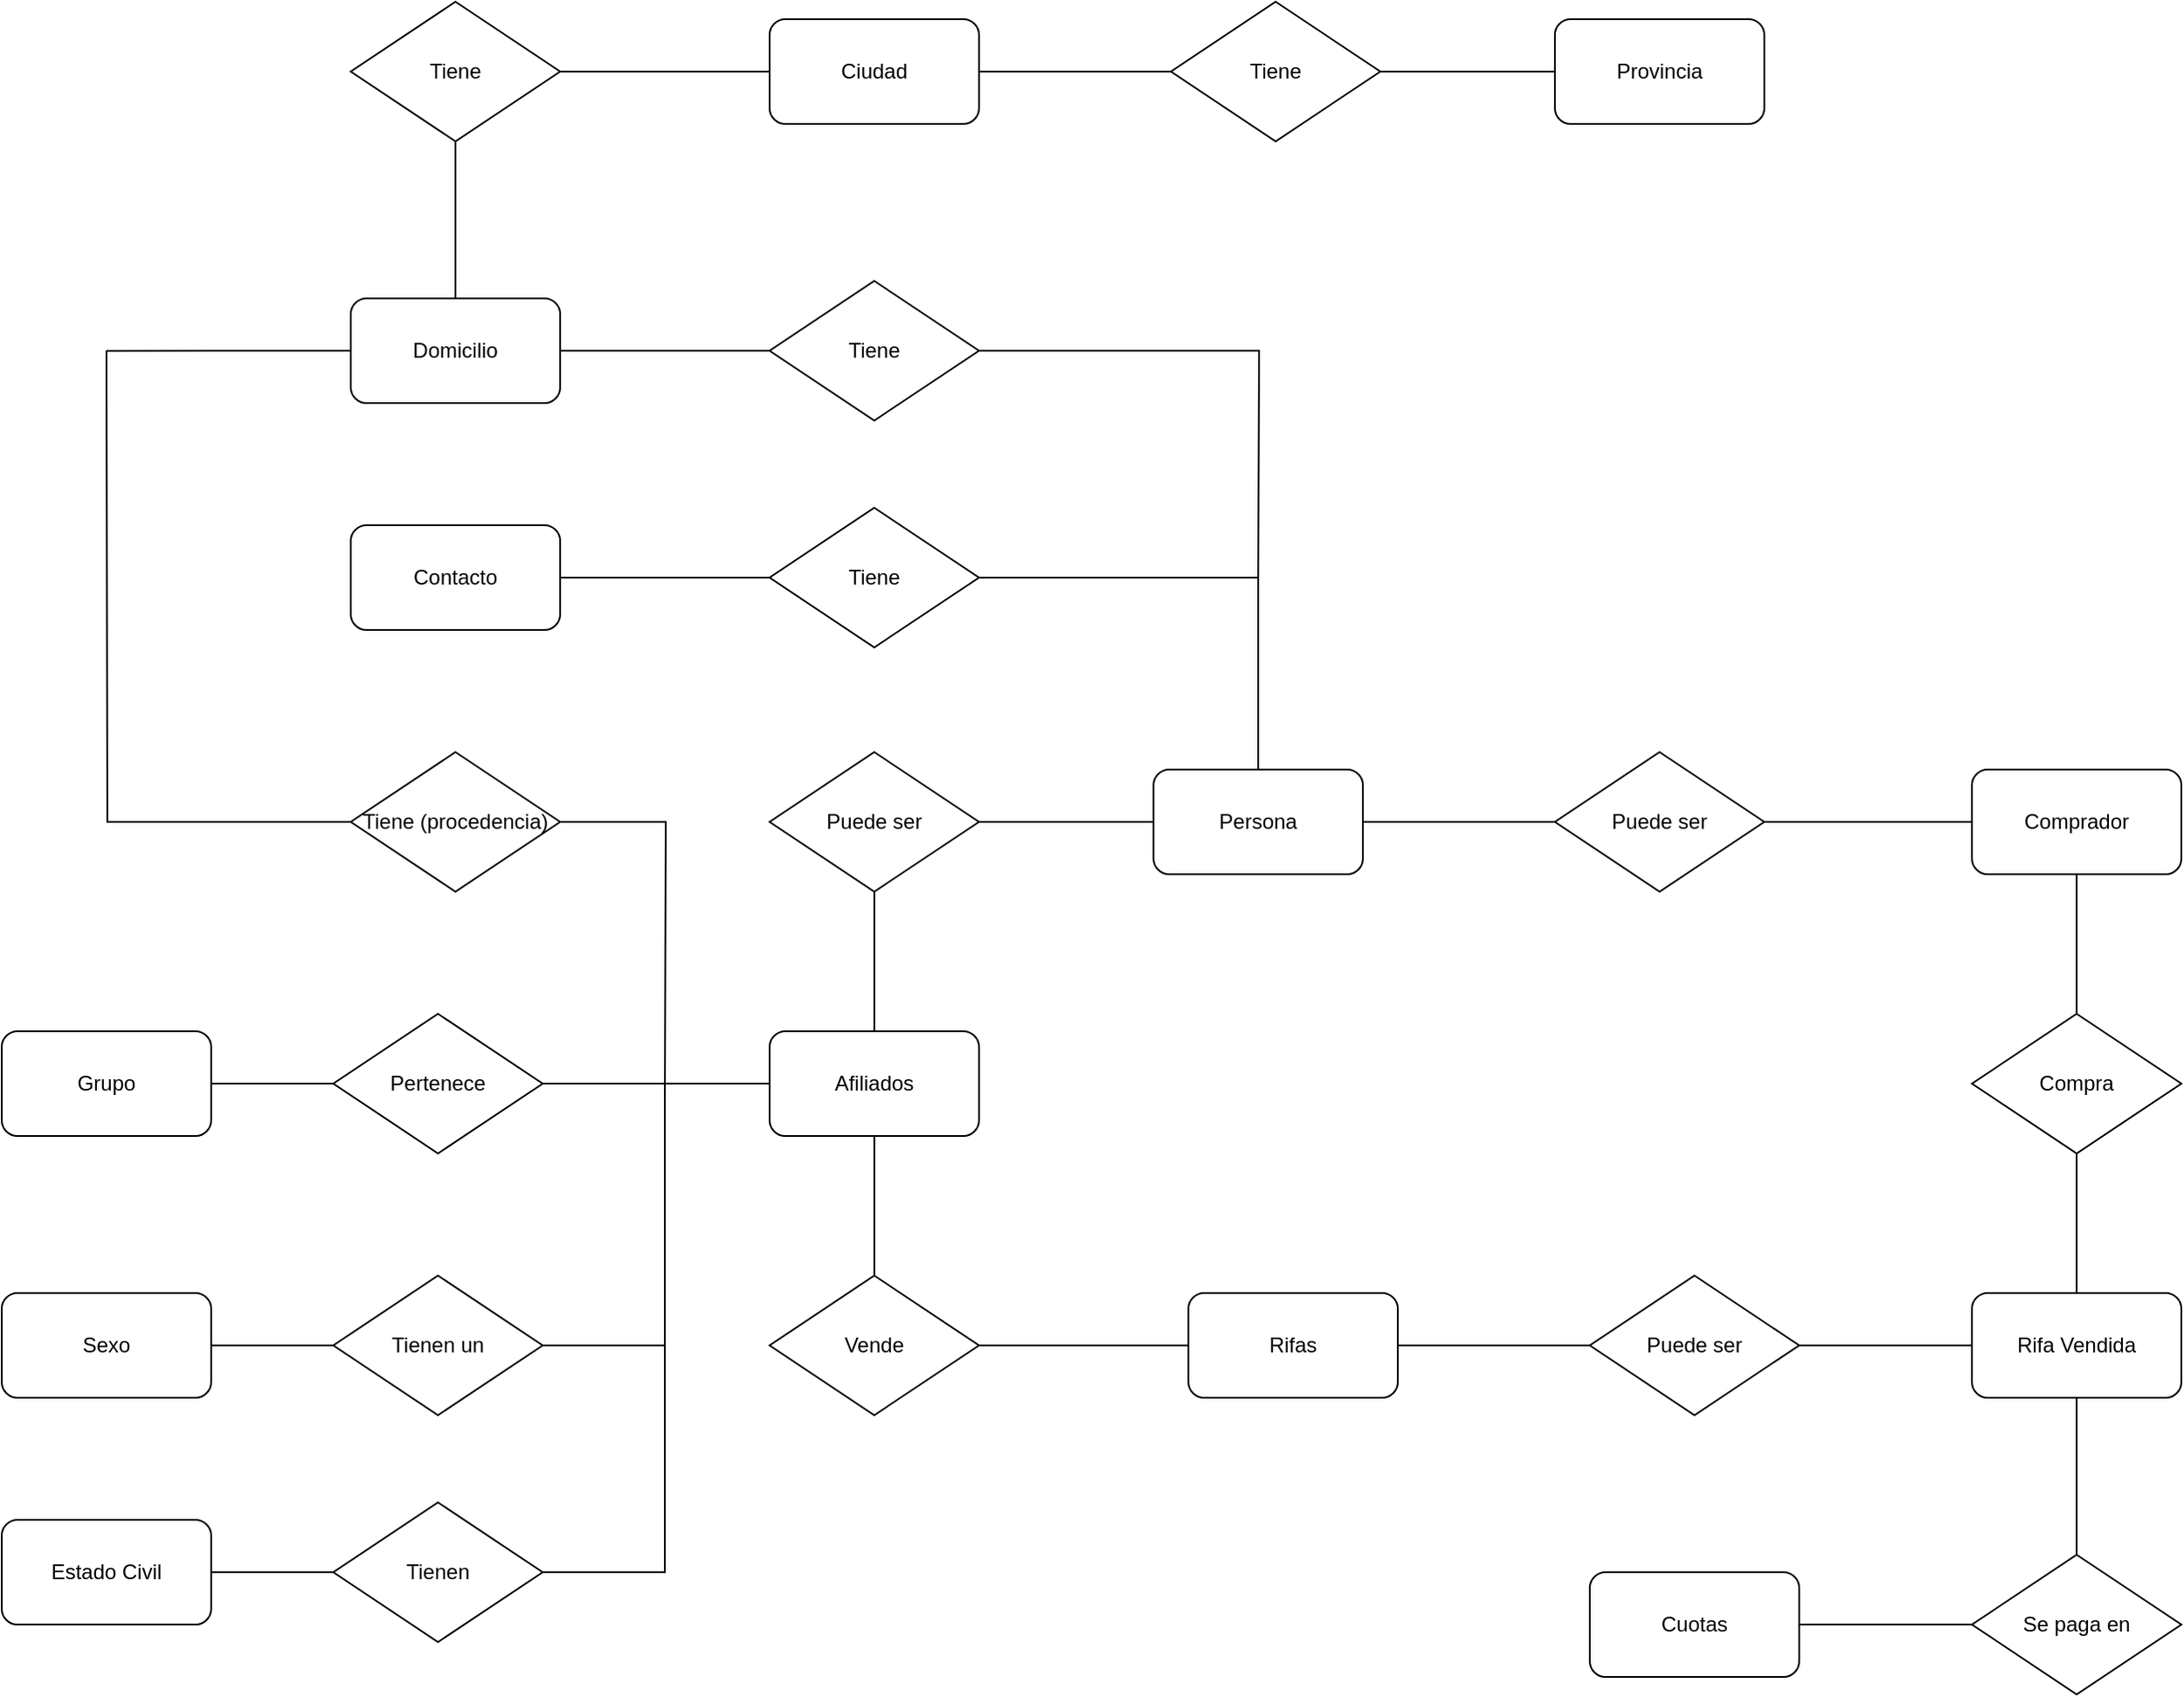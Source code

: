 <mxfile version="14.6.6" type="github">
  <diagram id="x4oDXer3UmMAbWq6n8sA" name="Page-1">
    <mxGraphModel dx="1021" dy="1361" grid="1" gridSize="10" guides="1" tooltips="1" connect="1" arrows="1" fold="1" page="1" pageScale="1" pageWidth="1169" pageHeight="827" math="0" shadow="0">
      <root>
        <mxCell id="0" />
        <mxCell id="1" parent="0" />
        <mxCell id="oe1nVjeeDrZ-jlYFfPf0-22" style="edgeStyle=none;rounded=0;orthogonalLoop=1;jettySize=auto;html=1;exitX=1;exitY=0.5;exitDx=0;exitDy=0;entryX=0;entryY=0.5;entryDx=0;entryDy=0;endArrow=none;endFill=0;" edge="1" parent="1" source="oe1nVjeeDrZ-jlYFfPf0-1" target="oe1nVjeeDrZ-jlYFfPf0-2">
          <mxGeometry relative="1" as="geometry" />
        </mxCell>
        <mxCell id="oe1nVjeeDrZ-jlYFfPf0-1" value="Grupo" style="rounded=1;whiteSpace=wrap;html=1;" vertex="1" parent="1">
          <mxGeometry x="40" y="290" width="120" height="60" as="geometry" />
        </mxCell>
        <mxCell id="oe1nVjeeDrZ-jlYFfPf0-24" style="edgeStyle=none;rounded=0;orthogonalLoop=1;jettySize=auto;html=1;exitX=1;exitY=0.5;exitDx=0;exitDy=0;entryX=0;entryY=0.5;entryDx=0;entryDy=0;endArrow=none;endFill=0;" edge="1" parent="1" source="oe1nVjeeDrZ-jlYFfPf0-2" target="oe1nVjeeDrZ-jlYFfPf0-3">
          <mxGeometry relative="1" as="geometry" />
        </mxCell>
        <mxCell id="oe1nVjeeDrZ-jlYFfPf0-2" value="Pertenece" style="rhombus;whiteSpace=wrap;html=1;" vertex="1" parent="1">
          <mxGeometry x="230" y="280" width="120" height="80" as="geometry" />
        </mxCell>
        <mxCell id="oe1nVjeeDrZ-jlYFfPf0-25" style="edgeStyle=none;rounded=0;orthogonalLoop=1;jettySize=auto;html=1;exitX=0.5;exitY=1;exitDx=0;exitDy=0;entryX=0.5;entryY=0;entryDx=0;entryDy=0;endArrow=none;endFill=0;" edge="1" parent="1" source="oe1nVjeeDrZ-jlYFfPf0-3" target="oe1nVjeeDrZ-jlYFfPf0-4">
          <mxGeometry relative="1" as="geometry" />
        </mxCell>
        <mxCell id="oe1nVjeeDrZ-jlYFfPf0-3" value="Afiliados" style="rounded=1;whiteSpace=wrap;html=1;" vertex="1" parent="1">
          <mxGeometry x="480" y="290" width="120" height="60" as="geometry" />
        </mxCell>
        <mxCell id="oe1nVjeeDrZ-jlYFfPf0-26" style="edgeStyle=none;rounded=0;orthogonalLoop=1;jettySize=auto;html=1;exitX=1;exitY=0.5;exitDx=0;exitDy=0;entryX=0;entryY=0.5;entryDx=0;entryDy=0;endArrow=none;endFill=0;" edge="1" parent="1" source="oe1nVjeeDrZ-jlYFfPf0-4" target="oe1nVjeeDrZ-jlYFfPf0-5">
          <mxGeometry relative="1" as="geometry" />
        </mxCell>
        <mxCell id="oe1nVjeeDrZ-jlYFfPf0-4" value="Vende" style="rhombus;whiteSpace=wrap;html=1;" vertex="1" parent="1">
          <mxGeometry x="480" y="430" width="120" height="80" as="geometry" />
        </mxCell>
        <mxCell id="oe1nVjeeDrZ-jlYFfPf0-27" style="edgeStyle=none;rounded=0;orthogonalLoop=1;jettySize=auto;html=1;exitX=1;exitY=0.5;exitDx=0;exitDy=0;entryX=0;entryY=0.5;entryDx=0;entryDy=0;endArrow=none;endFill=0;" edge="1" parent="1" source="oe1nVjeeDrZ-jlYFfPf0-5" target="oe1nVjeeDrZ-jlYFfPf0-6">
          <mxGeometry relative="1" as="geometry" />
        </mxCell>
        <mxCell id="oe1nVjeeDrZ-jlYFfPf0-5" value="Rifas" style="rounded=1;whiteSpace=wrap;html=1;" vertex="1" parent="1">
          <mxGeometry x="720" y="440" width="120" height="60" as="geometry" />
        </mxCell>
        <mxCell id="oe1nVjeeDrZ-jlYFfPf0-28" style="edgeStyle=none;rounded=0;orthogonalLoop=1;jettySize=auto;html=1;exitX=1;exitY=0.5;exitDx=0;exitDy=0;entryX=0;entryY=0.5;entryDx=0;entryDy=0;endArrow=none;endFill=0;" edge="1" parent="1" source="oe1nVjeeDrZ-jlYFfPf0-6" target="oe1nVjeeDrZ-jlYFfPf0-7">
          <mxGeometry relative="1" as="geometry" />
        </mxCell>
        <mxCell id="oe1nVjeeDrZ-jlYFfPf0-6" value="Puede ser" style="rhombus;whiteSpace=wrap;html=1;" vertex="1" parent="1">
          <mxGeometry x="950" y="430" width="120" height="80" as="geometry" />
        </mxCell>
        <mxCell id="oe1nVjeeDrZ-jlYFfPf0-29" style="edgeStyle=none;rounded=0;orthogonalLoop=1;jettySize=auto;html=1;exitX=0.5;exitY=0;exitDx=0;exitDy=0;entryX=0.5;entryY=1;entryDx=0;entryDy=0;endArrow=none;endFill=0;" edge="1" parent="1" source="oe1nVjeeDrZ-jlYFfPf0-7" target="oe1nVjeeDrZ-jlYFfPf0-12">
          <mxGeometry relative="1" as="geometry" />
        </mxCell>
        <mxCell id="oe1nVjeeDrZ-jlYFfPf0-64" style="edgeStyle=orthogonalEdgeStyle;rounded=0;orthogonalLoop=1;jettySize=auto;html=1;exitX=0.5;exitY=1;exitDx=0;exitDy=0;endArrow=none;endFill=0;" edge="1" parent="1" source="oe1nVjeeDrZ-jlYFfPf0-7" target="oe1nVjeeDrZ-jlYFfPf0-63">
          <mxGeometry relative="1" as="geometry" />
        </mxCell>
        <mxCell id="oe1nVjeeDrZ-jlYFfPf0-7" value="Rifa Vendida" style="rounded=1;whiteSpace=wrap;html=1;" vertex="1" parent="1">
          <mxGeometry x="1169" y="440" width="120" height="60" as="geometry" />
        </mxCell>
        <mxCell id="oe1nVjeeDrZ-jlYFfPf0-36" style="edgeStyle=orthogonalEdgeStyle;rounded=0;orthogonalLoop=1;jettySize=auto;html=1;exitX=0;exitY=0.5;exitDx=0;exitDy=0;entryX=1;entryY=0.5;entryDx=0;entryDy=0;endArrow=none;endFill=0;" edge="1" parent="1" source="oe1nVjeeDrZ-jlYFfPf0-8" target="oe1nVjeeDrZ-jlYFfPf0-9">
          <mxGeometry relative="1" as="geometry" />
        </mxCell>
        <mxCell id="oe1nVjeeDrZ-jlYFfPf0-40" style="edgeStyle=orthogonalEdgeStyle;rounded=0;orthogonalLoop=1;jettySize=auto;html=1;exitX=1;exitY=0.5;exitDx=0;exitDy=0;endArrow=none;endFill=0;" edge="1" parent="1" source="oe1nVjeeDrZ-jlYFfPf0-8">
          <mxGeometry relative="1" as="geometry">
            <mxPoint x="420" y="470" as="targetPoint" />
          </mxGeometry>
        </mxCell>
        <mxCell id="oe1nVjeeDrZ-jlYFfPf0-8" value="Tienen un" style="rhombus;whiteSpace=wrap;html=1;" vertex="1" parent="1">
          <mxGeometry x="230" y="430" width="120" height="80" as="geometry" />
        </mxCell>
        <mxCell id="oe1nVjeeDrZ-jlYFfPf0-9" value="Sexo" style="rounded=1;whiteSpace=wrap;html=1;" vertex="1" parent="1">
          <mxGeometry x="40" y="440" width="120" height="60" as="geometry" />
        </mxCell>
        <mxCell id="oe1nVjeeDrZ-jlYFfPf0-37" value="" style="edgeStyle=orthogonalEdgeStyle;rounded=0;orthogonalLoop=1;jettySize=auto;html=1;endArrow=none;endFill=0;" edge="1" parent="1" source="oe1nVjeeDrZ-jlYFfPf0-10" target="oe1nVjeeDrZ-jlYFfPf0-11">
          <mxGeometry relative="1" as="geometry" />
        </mxCell>
        <mxCell id="oe1nVjeeDrZ-jlYFfPf0-38" style="edgeStyle=orthogonalEdgeStyle;rounded=0;orthogonalLoop=1;jettySize=auto;html=1;exitX=1;exitY=0.5;exitDx=0;exitDy=0;endArrow=none;endFill=0;" edge="1" parent="1" source="oe1nVjeeDrZ-jlYFfPf0-10">
          <mxGeometry relative="1" as="geometry">
            <mxPoint x="440" y="320" as="targetPoint" />
            <Array as="points">
              <mxPoint x="420" y="600" />
              <mxPoint x="420" y="320" />
            </Array>
          </mxGeometry>
        </mxCell>
        <mxCell id="oe1nVjeeDrZ-jlYFfPf0-10" value="Tienen" style="rhombus;whiteSpace=wrap;html=1;" vertex="1" parent="1">
          <mxGeometry x="230" y="560" width="120" height="80" as="geometry" />
        </mxCell>
        <mxCell id="oe1nVjeeDrZ-jlYFfPf0-11" value="Estado Civil" style="rounded=1;whiteSpace=wrap;html=1;" vertex="1" parent="1">
          <mxGeometry x="40" y="570" width="120" height="60" as="geometry" />
        </mxCell>
        <mxCell id="oe1nVjeeDrZ-jlYFfPf0-30" style="edgeStyle=none;rounded=0;orthogonalLoop=1;jettySize=auto;html=1;exitX=0.5;exitY=0;exitDx=0;exitDy=0;entryX=0.5;entryY=1;entryDx=0;entryDy=0;endArrow=none;endFill=0;" edge="1" parent="1" source="oe1nVjeeDrZ-jlYFfPf0-12" target="oe1nVjeeDrZ-jlYFfPf0-13">
          <mxGeometry relative="1" as="geometry" />
        </mxCell>
        <mxCell id="oe1nVjeeDrZ-jlYFfPf0-12" value="Compra" style="rhombus;whiteSpace=wrap;html=1;" vertex="1" parent="1">
          <mxGeometry x="1169" y="280" width="120" height="80" as="geometry" />
        </mxCell>
        <mxCell id="oe1nVjeeDrZ-jlYFfPf0-31" style="edgeStyle=none;rounded=0;orthogonalLoop=1;jettySize=auto;html=1;exitX=0;exitY=0.5;exitDx=0;exitDy=0;entryX=1;entryY=0.5;entryDx=0;entryDy=0;endArrow=none;endFill=0;" edge="1" parent="1" source="oe1nVjeeDrZ-jlYFfPf0-13" target="oe1nVjeeDrZ-jlYFfPf0-14">
          <mxGeometry relative="1" as="geometry" />
        </mxCell>
        <mxCell id="oe1nVjeeDrZ-jlYFfPf0-13" value="Comprador" style="rounded=1;whiteSpace=wrap;html=1;" vertex="1" parent="1">
          <mxGeometry x="1169" y="140" width="120" height="60" as="geometry" />
        </mxCell>
        <mxCell id="oe1nVjeeDrZ-jlYFfPf0-32" style="edgeStyle=none;rounded=0;orthogonalLoop=1;jettySize=auto;html=1;exitX=0;exitY=0.5;exitDx=0;exitDy=0;entryX=1;entryY=0.5;entryDx=0;entryDy=0;endArrow=none;endFill=0;" edge="1" parent="1" source="oe1nVjeeDrZ-jlYFfPf0-14" target="oe1nVjeeDrZ-jlYFfPf0-15">
          <mxGeometry relative="1" as="geometry" />
        </mxCell>
        <mxCell id="oe1nVjeeDrZ-jlYFfPf0-14" value="Puede ser" style="rhombus;whiteSpace=wrap;html=1;" vertex="1" parent="1">
          <mxGeometry x="930" y="130" width="120" height="80" as="geometry" />
        </mxCell>
        <mxCell id="oe1nVjeeDrZ-jlYFfPf0-33" style="edgeStyle=none;rounded=0;orthogonalLoop=1;jettySize=auto;html=1;exitX=0;exitY=0.5;exitDx=0;exitDy=0;entryX=1;entryY=0.5;entryDx=0;entryDy=0;endArrow=none;endFill=0;" edge="1" parent="1" source="oe1nVjeeDrZ-jlYFfPf0-15" target="oe1nVjeeDrZ-jlYFfPf0-16">
          <mxGeometry relative="1" as="geometry" />
        </mxCell>
        <mxCell id="oe1nVjeeDrZ-jlYFfPf0-15" value="Persona" style="rounded=1;whiteSpace=wrap;html=1;" vertex="1" parent="1">
          <mxGeometry x="700" y="140" width="120" height="60" as="geometry" />
        </mxCell>
        <mxCell id="oe1nVjeeDrZ-jlYFfPf0-34" style="edgeStyle=none;rounded=0;orthogonalLoop=1;jettySize=auto;html=1;exitX=0.5;exitY=1;exitDx=0;exitDy=0;entryX=0.5;entryY=0;entryDx=0;entryDy=0;endArrow=none;endFill=0;" edge="1" parent="1" source="oe1nVjeeDrZ-jlYFfPf0-16" target="oe1nVjeeDrZ-jlYFfPf0-3">
          <mxGeometry relative="1" as="geometry" />
        </mxCell>
        <mxCell id="oe1nVjeeDrZ-jlYFfPf0-16" value="Puede ser" style="rhombus;whiteSpace=wrap;html=1;" vertex="1" parent="1">
          <mxGeometry x="480" y="130" width="120" height="80" as="geometry" />
        </mxCell>
        <mxCell id="oe1nVjeeDrZ-jlYFfPf0-43" style="edgeStyle=orthogonalEdgeStyle;rounded=0;orthogonalLoop=1;jettySize=auto;html=1;exitX=1;exitY=0.5;exitDx=0;exitDy=0;endArrow=none;endFill=0;entryX=0.5;entryY=0;entryDx=0;entryDy=0;" edge="1" parent="1" source="oe1nVjeeDrZ-jlYFfPf0-42" target="oe1nVjeeDrZ-jlYFfPf0-15">
          <mxGeometry relative="1" as="geometry">
            <mxPoint x="760" as="targetPoint" />
          </mxGeometry>
        </mxCell>
        <mxCell id="oe1nVjeeDrZ-jlYFfPf0-49" style="edgeStyle=orthogonalEdgeStyle;rounded=0;orthogonalLoop=1;jettySize=auto;html=1;exitX=0;exitY=0.5;exitDx=0;exitDy=0;entryX=1;entryY=0.5;entryDx=0;entryDy=0;endArrow=none;endFill=0;" edge="1" parent="1" source="oe1nVjeeDrZ-jlYFfPf0-42" target="oe1nVjeeDrZ-jlYFfPf0-46">
          <mxGeometry relative="1" as="geometry" />
        </mxCell>
        <mxCell id="oe1nVjeeDrZ-jlYFfPf0-42" value="Tiene" style="rhombus;whiteSpace=wrap;html=1;" vertex="1" parent="1">
          <mxGeometry x="480" y="-10" width="120" height="80" as="geometry" />
        </mxCell>
        <mxCell id="oe1nVjeeDrZ-jlYFfPf0-45" style="edgeStyle=orthogonalEdgeStyle;rounded=0;orthogonalLoop=1;jettySize=auto;html=1;exitX=1;exitY=0.5;exitDx=0;exitDy=0;endArrow=none;endFill=0;" edge="1" parent="1" source="oe1nVjeeDrZ-jlYFfPf0-44">
          <mxGeometry relative="1" as="geometry">
            <mxPoint x="760" y="30" as="targetPoint" />
          </mxGeometry>
        </mxCell>
        <mxCell id="oe1nVjeeDrZ-jlYFfPf0-48" style="edgeStyle=orthogonalEdgeStyle;rounded=0;orthogonalLoop=1;jettySize=auto;html=1;exitX=0;exitY=0.5;exitDx=0;exitDy=0;entryX=1;entryY=0.5;entryDx=0;entryDy=0;endArrow=none;endFill=0;" edge="1" parent="1" source="oe1nVjeeDrZ-jlYFfPf0-44" target="oe1nVjeeDrZ-jlYFfPf0-47">
          <mxGeometry relative="1" as="geometry" />
        </mxCell>
        <mxCell id="oe1nVjeeDrZ-jlYFfPf0-44" value="Tiene" style="rhombus;whiteSpace=wrap;html=1;" vertex="1" parent="1">
          <mxGeometry x="480" y="-140" width="120" height="80" as="geometry" />
        </mxCell>
        <mxCell id="oe1nVjeeDrZ-jlYFfPf0-46" value="Contacto" style="rounded=1;whiteSpace=wrap;html=1;" vertex="1" parent="1">
          <mxGeometry x="240" width="120" height="60" as="geometry" />
        </mxCell>
        <mxCell id="oe1nVjeeDrZ-jlYFfPf0-51" style="edgeStyle=orthogonalEdgeStyle;rounded=0;orthogonalLoop=1;jettySize=auto;html=1;exitX=0.5;exitY=0;exitDx=0;exitDy=0;entryX=0.5;entryY=1;entryDx=0;entryDy=0;endArrow=none;endFill=0;" edge="1" parent="1" source="oe1nVjeeDrZ-jlYFfPf0-47" target="oe1nVjeeDrZ-jlYFfPf0-50">
          <mxGeometry relative="1" as="geometry" />
        </mxCell>
        <mxCell id="oe1nVjeeDrZ-jlYFfPf0-61" style="edgeStyle=orthogonalEdgeStyle;rounded=0;orthogonalLoop=1;jettySize=auto;html=1;exitX=0;exitY=0.5;exitDx=0;exitDy=0;endArrow=none;endFill=0;" edge="1" parent="1" source="oe1nVjeeDrZ-jlYFfPf0-47">
          <mxGeometry relative="1" as="geometry">
            <mxPoint x="100" y="-99.824" as="targetPoint" />
          </mxGeometry>
        </mxCell>
        <mxCell id="oe1nVjeeDrZ-jlYFfPf0-47" value="Domicilio" style="rounded=1;whiteSpace=wrap;html=1;" vertex="1" parent="1">
          <mxGeometry x="240" y="-130" width="120" height="60" as="geometry" />
        </mxCell>
        <mxCell id="oe1nVjeeDrZ-jlYFfPf0-53" style="edgeStyle=orthogonalEdgeStyle;rounded=0;orthogonalLoop=1;jettySize=auto;html=1;exitX=1;exitY=0.5;exitDx=0;exitDy=0;entryX=0;entryY=0.5;entryDx=0;entryDy=0;endArrow=none;endFill=0;" edge="1" parent="1" source="oe1nVjeeDrZ-jlYFfPf0-50" target="oe1nVjeeDrZ-jlYFfPf0-52">
          <mxGeometry relative="1" as="geometry" />
        </mxCell>
        <mxCell id="oe1nVjeeDrZ-jlYFfPf0-50" value="Tiene" style="rhombus;whiteSpace=wrap;html=1;" vertex="1" parent="1">
          <mxGeometry x="240" y="-300" width="120" height="80" as="geometry" />
        </mxCell>
        <mxCell id="oe1nVjeeDrZ-jlYFfPf0-52" value="Ciudad" style="rounded=1;whiteSpace=wrap;html=1;" vertex="1" parent="1">
          <mxGeometry x="480" y="-290" width="120" height="60" as="geometry" />
        </mxCell>
        <mxCell id="oe1nVjeeDrZ-jlYFfPf0-55" style="edgeStyle=orthogonalEdgeStyle;rounded=0;orthogonalLoop=1;jettySize=auto;html=1;exitX=0;exitY=0.5;exitDx=0;exitDy=0;entryX=1;entryY=0.5;entryDx=0;entryDy=0;endArrow=none;endFill=0;" edge="1" parent="1" source="oe1nVjeeDrZ-jlYFfPf0-54" target="oe1nVjeeDrZ-jlYFfPf0-52">
          <mxGeometry relative="1" as="geometry" />
        </mxCell>
        <mxCell id="oe1nVjeeDrZ-jlYFfPf0-57" style="edgeStyle=orthogonalEdgeStyle;rounded=0;orthogonalLoop=1;jettySize=auto;html=1;exitX=1;exitY=0.5;exitDx=0;exitDy=0;entryX=0;entryY=0.5;entryDx=0;entryDy=0;endArrow=none;endFill=0;" edge="1" parent="1" source="oe1nVjeeDrZ-jlYFfPf0-54" target="oe1nVjeeDrZ-jlYFfPf0-56">
          <mxGeometry relative="1" as="geometry" />
        </mxCell>
        <mxCell id="oe1nVjeeDrZ-jlYFfPf0-54" value="Tiene" style="rhombus;whiteSpace=wrap;html=1;" vertex="1" parent="1">
          <mxGeometry x="710" y="-300" width="120" height="80" as="geometry" />
        </mxCell>
        <mxCell id="oe1nVjeeDrZ-jlYFfPf0-56" value="Provincia" style="rounded=1;whiteSpace=wrap;html=1;" vertex="1" parent="1">
          <mxGeometry x="930" y="-290" width="120" height="60" as="geometry" />
        </mxCell>
        <mxCell id="oe1nVjeeDrZ-jlYFfPf0-60" style="edgeStyle=orthogonalEdgeStyle;rounded=0;orthogonalLoop=1;jettySize=auto;html=1;exitX=0;exitY=0.5;exitDx=0;exitDy=0;endArrow=none;endFill=0;" edge="1" parent="1" source="oe1nVjeeDrZ-jlYFfPf0-58">
          <mxGeometry relative="1" as="geometry">
            <mxPoint x="100" y="-100" as="targetPoint" />
          </mxGeometry>
        </mxCell>
        <mxCell id="oe1nVjeeDrZ-jlYFfPf0-62" style="edgeStyle=orthogonalEdgeStyle;rounded=0;orthogonalLoop=1;jettySize=auto;html=1;exitX=1;exitY=0.5;exitDx=0;exitDy=0;endArrow=none;endFill=0;" edge="1" parent="1" source="oe1nVjeeDrZ-jlYFfPf0-58">
          <mxGeometry relative="1" as="geometry">
            <mxPoint x="420" y="330" as="targetPoint" />
          </mxGeometry>
        </mxCell>
        <mxCell id="oe1nVjeeDrZ-jlYFfPf0-58" value="Tiene (procedencia)" style="rhombus;whiteSpace=wrap;html=1;" vertex="1" parent="1">
          <mxGeometry x="240" y="130" width="120" height="80" as="geometry" />
        </mxCell>
        <mxCell id="oe1nVjeeDrZ-jlYFfPf0-66" style="edgeStyle=orthogonalEdgeStyle;rounded=0;orthogonalLoop=1;jettySize=auto;html=1;exitX=0;exitY=0.5;exitDx=0;exitDy=0;entryX=1;entryY=0.5;entryDx=0;entryDy=0;endArrow=none;endFill=0;" edge="1" parent="1" source="oe1nVjeeDrZ-jlYFfPf0-63" target="oe1nVjeeDrZ-jlYFfPf0-65">
          <mxGeometry relative="1" as="geometry" />
        </mxCell>
        <mxCell id="oe1nVjeeDrZ-jlYFfPf0-63" value="Se paga en" style="rhombus;whiteSpace=wrap;html=1;" vertex="1" parent="1">
          <mxGeometry x="1169" y="590" width="120" height="80" as="geometry" />
        </mxCell>
        <mxCell id="oe1nVjeeDrZ-jlYFfPf0-65" value="Cuotas" style="rounded=1;whiteSpace=wrap;html=1;" vertex="1" parent="1">
          <mxGeometry x="950" y="600" width="120" height="60" as="geometry" />
        </mxCell>
      </root>
    </mxGraphModel>
  </diagram>
</mxfile>
